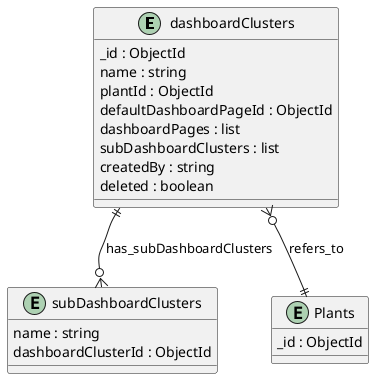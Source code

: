 @startuml dashboardClusters_Diagram

entity "dashboardClusters" as dashboardClusters {
  _id : ObjectId
  name : string
  plantId : ObjectId
  defaultDashboardPageId : ObjectId
  dashboardPages : list
  subDashboardClusters : list
  createdBy : string
  deleted : boolean
}

entity "subDashboardClusters" as subDashboardClusters {
  name : string
  dashboardClusterId : ObjectId
}


' Shared Plant entity
entity "Plants" as Plants {
  _id : ObjectId
}

' Relationships
dashboardClusters }o--|| Plants : refers_to
dashboardClusters ||--o{ subDashboardClusters : has_subDashboardClusters
@enduml